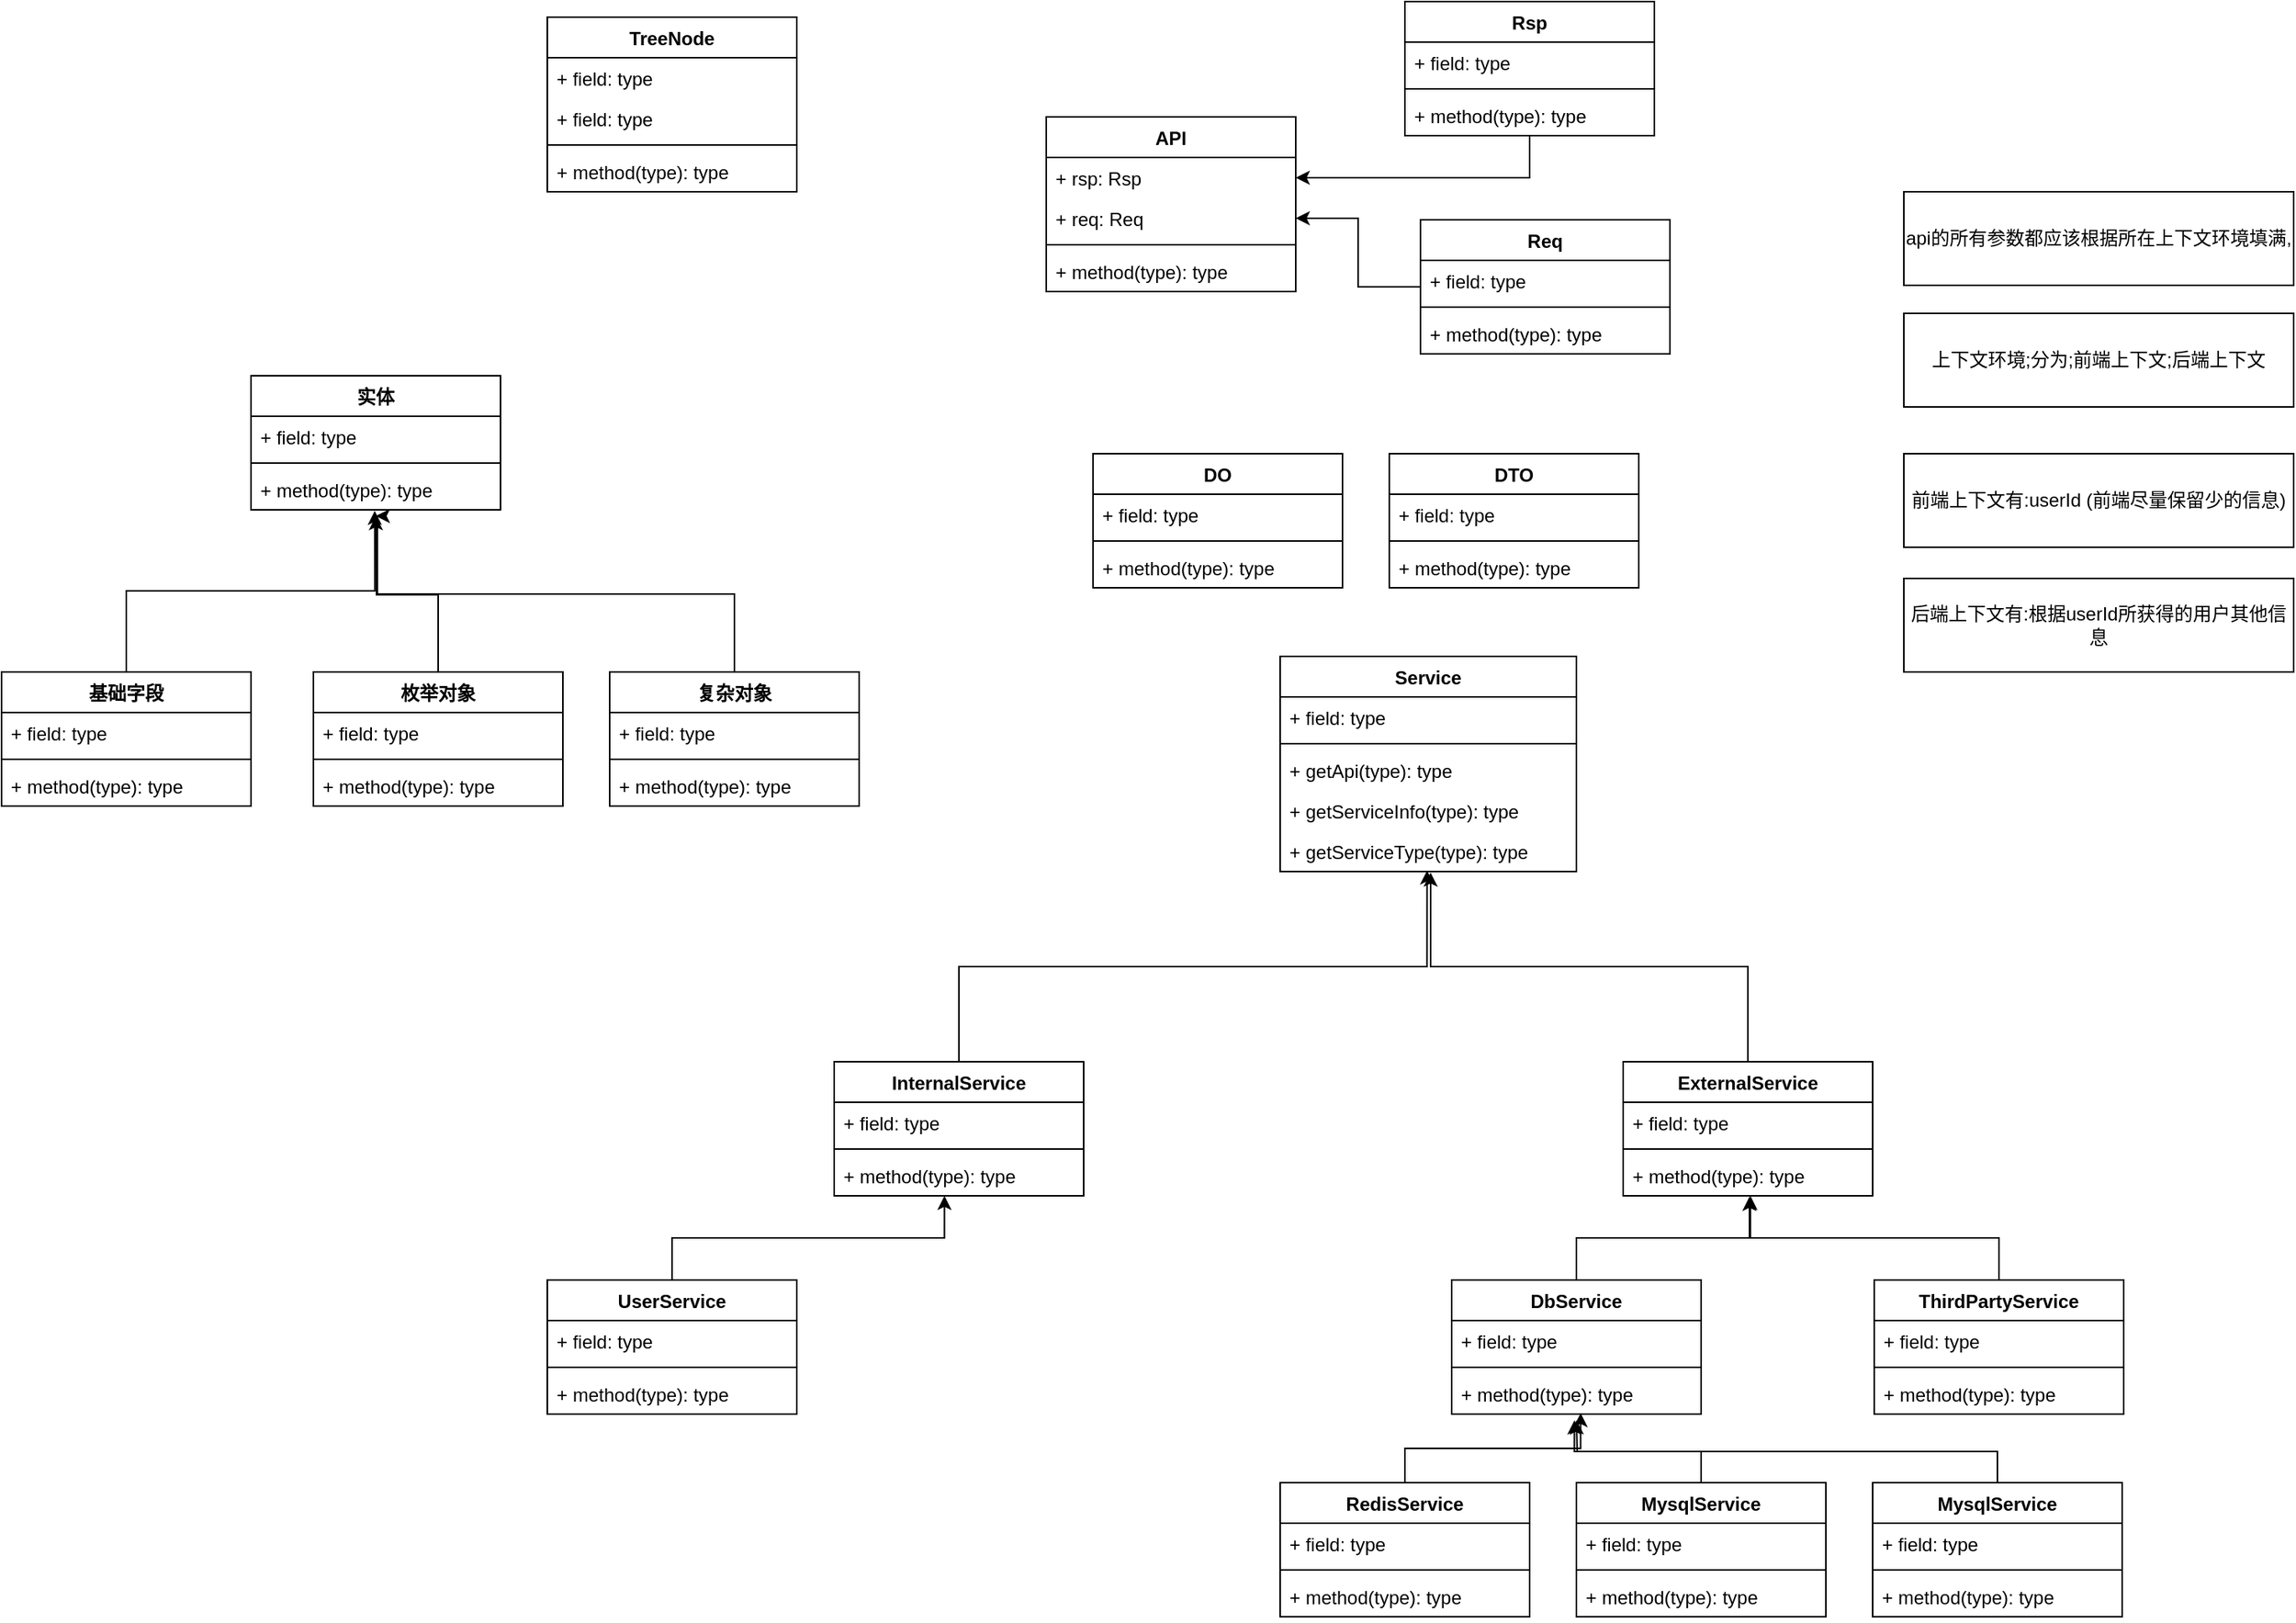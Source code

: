 <mxfile version="21.4.0" type="github">
  <diagram id="C5RBs43oDa-KdzZeNtuy" name="Page-1">
    <mxGraphModel dx="2048" dy="638" grid="1" gridSize="10" guides="1" tooltips="1" connect="1" arrows="1" fold="1" page="1" pageScale="1" pageWidth="827" pageHeight="1169" math="0" shadow="0">
      <root>
        <mxCell id="WIyWlLk6GJQsqaUBKTNV-0" />
        <mxCell id="WIyWlLk6GJQsqaUBKTNV-1" parent="WIyWlLk6GJQsqaUBKTNV-0" />
        <mxCell id="M54eNNnaTNe_O9hZ-aQh-4" value="实体" style="swimlane;fontStyle=1;align=center;verticalAlign=top;childLayout=stackLayout;horizontal=1;startSize=26;horizontalStack=0;resizeParent=1;resizeParentMax=0;resizeLast=0;collapsible=1;marginBottom=0;whiteSpace=wrap;html=1;" vertex="1" parent="WIyWlLk6GJQsqaUBKTNV-1">
          <mxGeometry x="40" y="270" width="160" height="86" as="geometry" />
        </mxCell>
        <mxCell id="M54eNNnaTNe_O9hZ-aQh-5" value="+ field: type" style="text;strokeColor=none;fillColor=none;align=left;verticalAlign=top;spacingLeft=4;spacingRight=4;overflow=hidden;rotatable=0;points=[[0,0.5],[1,0.5]];portConstraint=eastwest;whiteSpace=wrap;html=1;" vertex="1" parent="M54eNNnaTNe_O9hZ-aQh-4">
          <mxGeometry y="26" width="160" height="26" as="geometry" />
        </mxCell>
        <mxCell id="M54eNNnaTNe_O9hZ-aQh-6" value="" style="line;strokeWidth=1;fillColor=none;align=left;verticalAlign=middle;spacingTop=-1;spacingLeft=3;spacingRight=3;rotatable=0;labelPosition=right;points=[];portConstraint=eastwest;strokeColor=inherit;" vertex="1" parent="M54eNNnaTNe_O9hZ-aQh-4">
          <mxGeometry y="52" width="160" height="8" as="geometry" />
        </mxCell>
        <mxCell id="M54eNNnaTNe_O9hZ-aQh-7" value="+ method(type): type" style="text;strokeColor=none;fillColor=none;align=left;verticalAlign=top;spacingLeft=4;spacingRight=4;overflow=hidden;rotatable=0;points=[[0,0.5],[1,0.5]];portConstraint=eastwest;whiteSpace=wrap;html=1;" vertex="1" parent="M54eNNnaTNe_O9hZ-aQh-4">
          <mxGeometry y="60" width="160" height="26" as="geometry" />
        </mxCell>
        <mxCell id="M54eNNnaTNe_O9hZ-aQh-26" style="edgeStyle=orthogonalEdgeStyle;rounded=0;orthogonalLoop=1;jettySize=auto;html=1;entryX=0.496;entryY=1.026;entryDx=0;entryDy=0;entryPerimeter=0;" edge="1" parent="WIyWlLk6GJQsqaUBKTNV-1" source="M54eNNnaTNe_O9hZ-aQh-8" target="M54eNNnaTNe_O9hZ-aQh-7">
          <mxGeometry relative="1" as="geometry" />
        </mxCell>
        <mxCell id="M54eNNnaTNe_O9hZ-aQh-8" value="基础字段" style="swimlane;fontStyle=1;align=center;verticalAlign=top;childLayout=stackLayout;horizontal=1;startSize=26;horizontalStack=0;resizeParent=1;resizeParentMax=0;resizeLast=0;collapsible=1;marginBottom=0;whiteSpace=wrap;html=1;" vertex="1" parent="WIyWlLk6GJQsqaUBKTNV-1">
          <mxGeometry x="-120" y="460" width="160" height="86" as="geometry" />
        </mxCell>
        <mxCell id="M54eNNnaTNe_O9hZ-aQh-9" value="+ field: type" style="text;strokeColor=none;fillColor=none;align=left;verticalAlign=top;spacingLeft=4;spacingRight=4;overflow=hidden;rotatable=0;points=[[0,0.5],[1,0.5]];portConstraint=eastwest;whiteSpace=wrap;html=1;" vertex="1" parent="M54eNNnaTNe_O9hZ-aQh-8">
          <mxGeometry y="26" width="160" height="26" as="geometry" />
        </mxCell>
        <mxCell id="M54eNNnaTNe_O9hZ-aQh-10" value="" style="line;strokeWidth=1;fillColor=none;align=left;verticalAlign=middle;spacingTop=-1;spacingLeft=3;spacingRight=3;rotatable=0;labelPosition=right;points=[];portConstraint=eastwest;strokeColor=inherit;" vertex="1" parent="M54eNNnaTNe_O9hZ-aQh-8">
          <mxGeometry y="52" width="160" height="8" as="geometry" />
        </mxCell>
        <mxCell id="M54eNNnaTNe_O9hZ-aQh-11" value="+ method(type): type" style="text;strokeColor=none;fillColor=none;align=left;verticalAlign=top;spacingLeft=4;spacingRight=4;overflow=hidden;rotatable=0;points=[[0,0.5],[1,0.5]];portConstraint=eastwest;whiteSpace=wrap;html=1;" vertex="1" parent="M54eNNnaTNe_O9hZ-aQh-8">
          <mxGeometry y="60" width="160" height="26" as="geometry" />
        </mxCell>
        <mxCell id="M54eNNnaTNe_O9hZ-aQh-27" style="edgeStyle=orthogonalEdgeStyle;rounded=0;orthogonalLoop=1;jettySize=auto;html=1;" edge="1" parent="WIyWlLk6GJQsqaUBKTNV-1" source="M54eNNnaTNe_O9hZ-aQh-12">
          <mxGeometry relative="1" as="geometry">
            <mxPoint x="120" y="360" as="targetPoint" />
          </mxGeometry>
        </mxCell>
        <mxCell id="M54eNNnaTNe_O9hZ-aQh-12" value="枚举对象" style="swimlane;fontStyle=1;align=center;verticalAlign=top;childLayout=stackLayout;horizontal=1;startSize=26;horizontalStack=0;resizeParent=1;resizeParentMax=0;resizeLast=0;collapsible=1;marginBottom=0;whiteSpace=wrap;html=1;" vertex="1" parent="WIyWlLk6GJQsqaUBKTNV-1">
          <mxGeometry x="80" y="460" width="160" height="86" as="geometry" />
        </mxCell>
        <mxCell id="M54eNNnaTNe_O9hZ-aQh-13" value="+ field: type" style="text;strokeColor=none;fillColor=none;align=left;verticalAlign=top;spacingLeft=4;spacingRight=4;overflow=hidden;rotatable=0;points=[[0,0.5],[1,0.5]];portConstraint=eastwest;whiteSpace=wrap;html=1;" vertex="1" parent="M54eNNnaTNe_O9hZ-aQh-12">
          <mxGeometry y="26" width="160" height="26" as="geometry" />
        </mxCell>
        <mxCell id="M54eNNnaTNe_O9hZ-aQh-14" value="" style="line;strokeWidth=1;fillColor=none;align=left;verticalAlign=middle;spacingTop=-1;spacingLeft=3;spacingRight=3;rotatable=0;labelPosition=right;points=[];portConstraint=eastwest;strokeColor=inherit;" vertex="1" parent="M54eNNnaTNe_O9hZ-aQh-12">
          <mxGeometry y="52" width="160" height="8" as="geometry" />
        </mxCell>
        <mxCell id="M54eNNnaTNe_O9hZ-aQh-15" value="+ method(type): type" style="text;strokeColor=none;fillColor=none;align=left;verticalAlign=top;spacingLeft=4;spacingRight=4;overflow=hidden;rotatable=0;points=[[0,0.5],[1,0.5]];portConstraint=eastwest;whiteSpace=wrap;html=1;" vertex="1" parent="M54eNNnaTNe_O9hZ-aQh-12">
          <mxGeometry y="60" width="160" height="26" as="geometry" />
        </mxCell>
        <mxCell id="M54eNNnaTNe_O9hZ-aQh-28" style="edgeStyle=orthogonalEdgeStyle;rounded=0;orthogonalLoop=1;jettySize=auto;html=1;" edge="1" parent="WIyWlLk6GJQsqaUBKTNV-1" source="M54eNNnaTNe_O9hZ-aQh-16">
          <mxGeometry relative="1" as="geometry">
            <mxPoint x="120" y="360" as="targetPoint" />
            <Array as="points">
              <mxPoint x="350" y="410" />
              <mxPoint x="121" y="410" />
            </Array>
          </mxGeometry>
        </mxCell>
        <mxCell id="M54eNNnaTNe_O9hZ-aQh-16" value="复杂对象" style="swimlane;fontStyle=1;align=center;verticalAlign=top;childLayout=stackLayout;horizontal=1;startSize=26;horizontalStack=0;resizeParent=1;resizeParentMax=0;resizeLast=0;collapsible=1;marginBottom=0;whiteSpace=wrap;html=1;" vertex="1" parent="WIyWlLk6GJQsqaUBKTNV-1">
          <mxGeometry x="270" y="460" width="160" height="86" as="geometry" />
        </mxCell>
        <mxCell id="M54eNNnaTNe_O9hZ-aQh-17" value="+ field: type" style="text;strokeColor=none;fillColor=none;align=left;verticalAlign=top;spacingLeft=4;spacingRight=4;overflow=hidden;rotatable=0;points=[[0,0.5],[1,0.5]];portConstraint=eastwest;whiteSpace=wrap;html=1;" vertex="1" parent="M54eNNnaTNe_O9hZ-aQh-16">
          <mxGeometry y="26" width="160" height="26" as="geometry" />
        </mxCell>
        <mxCell id="M54eNNnaTNe_O9hZ-aQh-18" value="" style="line;strokeWidth=1;fillColor=none;align=left;verticalAlign=middle;spacingTop=-1;spacingLeft=3;spacingRight=3;rotatable=0;labelPosition=right;points=[];portConstraint=eastwest;strokeColor=inherit;" vertex="1" parent="M54eNNnaTNe_O9hZ-aQh-16">
          <mxGeometry y="52" width="160" height="8" as="geometry" />
        </mxCell>
        <mxCell id="M54eNNnaTNe_O9hZ-aQh-19" value="+ method(type): type" style="text;strokeColor=none;fillColor=none;align=left;verticalAlign=top;spacingLeft=4;spacingRight=4;overflow=hidden;rotatable=0;points=[[0,0.5],[1,0.5]];portConstraint=eastwest;whiteSpace=wrap;html=1;" vertex="1" parent="M54eNNnaTNe_O9hZ-aQh-16">
          <mxGeometry y="60" width="160" height="26" as="geometry" />
        </mxCell>
        <mxCell id="M54eNNnaTNe_O9hZ-aQh-109" style="edgeStyle=orthogonalEdgeStyle;rounded=0;orthogonalLoop=1;jettySize=auto;html=1;entryX=1;entryY=0.5;entryDx=0;entryDy=0;" edge="1" parent="WIyWlLk6GJQsqaUBKTNV-1" source="M54eNNnaTNe_O9hZ-aQh-30" target="M54eNNnaTNe_O9hZ-aQh-52">
          <mxGeometry relative="1" as="geometry" />
        </mxCell>
        <mxCell id="M54eNNnaTNe_O9hZ-aQh-30" value="Rsp" style="swimlane;fontStyle=1;align=center;verticalAlign=top;childLayout=stackLayout;horizontal=1;startSize=26;horizontalStack=0;resizeParent=1;resizeParentMax=0;resizeLast=0;collapsible=1;marginBottom=0;whiteSpace=wrap;html=1;" vertex="1" parent="WIyWlLk6GJQsqaUBKTNV-1">
          <mxGeometry x="780" y="30" width="160" height="86" as="geometry" />
        </mxCell>
        <mxCell id="M54eNNnaTNe_O9hZ-aQh-31" value="+ field: type" style="text;strokeColor=none;fillColor=none;align=left;verticalAlign=top;spacingLeft=4;spacingRight=4;overflow=hidden;rotatable=0;points=[[0,0.5],[1,0.5]];portConstraint=eastwest;whiteSpace=wrap;html=1;" vertex="1" parent="M54eNNnaTNe_O9hZ-aQh-30">
          <mxGeometry y="26" width="160" height="26" as="geometry" />
        </mxCell>
        <mxCell id="M54eNNnaTNe_O9hZ-aQh-32" value="" style="line;strokeWidth=1;fillColor=none;align=left;verticalAlign=middle;spacingTop=-1;spacingLeft=3;spacingRight=3;rotatable=0;labelPosition=right;points=[];portConstraint=eastwest;strokeColor=inherit;" vertex="1" parent="M54eNNnaTNe_O9hZ-aQh-30">
          <mxGeometry y="52" width="160" height="8" as="geometry" />
        </mxCell>
        <mxCell id="M54eNNnaTNe_O9hZ-aQh-33" value="+ method(type): type" style="text;strokeColor=none;fillColor=none;align=left;verticalAlign=top;spacingLeft=4;spacingRight=4;overflow=hidden;rotatable=0;points=[[0,0.5],[1,0.5]];portConstraint=eastwest;whiteSpace=wrap;html=1;" vertex="1" parent="M54eNNnaTNe_O9hZ-aQh-30">
          <mxGeometry y="60" width="160" height="26" as="geometry" />
        </mxCell>
        <mxCell id="M54eNNnaTNe_O9hZ-aQh-34" value="DO" style="swimlane;fontStyle=1;align=center;verticalAlign=top;childLayout=stackLayout;horizontal=1;startSize=26;horizontalStack=0;resizeParent=1;resizeParentMax=0;resizeLast=0;collapsible=1;marginBottom=0;whiteSpace=wrap;html=1;" vertex="1" parent="WIyWlLk6GJQsqaUBKTNV-1">
          <mxGeometry x="580" y="320" width="160" height="86" as="geometry" />
        </mxCell>
        <mxCell id="M54eNNnaTNe_O9hZ-aQh-35" value="+ field: type" style="text;strokeColor=none;fillColor=none;align=left;verticalAlign=top;spacingLeft=4;spacingRight=4;overflow=hidden;rotatable=0;points=[[0,0.5],[1,0.5]];portConstraint=eastwest;whiteSpace=wrap;html=1;" vertex="1" parent="M54eNNnaTNe_O9hZ-aQh-34">
          <mxGeometry y="26" width="160" height="26" as="geometry" />
        </mxCell>
        <mxCell id="M54eNNnaTNe_O9hZ-aQh-36" value="" style="line;strokeWidth=1;fillColor=none;align=left;verticalAlign=middle;spacingTop=-1;spacingLeft=3;spacingRight=3;rotatable=0;labelPosition=right;points=[];portConstraint=eastwest;strokeColor=inherit;" vertex="1" parent="M54eNNnaTNe_O9hZ-aQh-34">
          <mxGeometry y="52" width="160" height="8" as="geometry" />
        </mxCell>
        <mxCell id="M54eNNnaTNe_O9hZ-aQh-37" value="+ method(type): type" style="text;strokeColor=none;fillColor=none;align=left;verticalAlign=top;spacingLeft=4;spacingRight=4;overflow=hidden;rotatable=0;points=[[0,0.5],[1,0.5]];portConstraint=eastwest;whiteSpace=wrap;html=1;" vertex="1" parent="M54eNNnaTNe_O9hZ-aQh-34">
          <mxGeometry y="60" width="160" height="26" as="geometry" />
        </mxCell>
        <mxCell id="M54eNNnaTNe_O9hZ-aQh-38" value="DTO" style="swimlane;fontStyle=1;align=center;verticalAlign=top;childLayout=stackLayout;horizontal=1;startSize=26;horizontalStack=0;resizeParent=1;resizeParentMax=0;resizeLast=0;collapsible=1;marginBottom=0;whiteSpace=wrap;html=1;" vertex="1" parent="WIyWlLk6GJQsqaUBKTNV-1">
          <mxGeometry x="770" y="320" width="160" height="86" as="geometry" />
        </mxCell>
        <mxCell id="M54eNNnaTNe_O9hZ-aQh-39" value="+ field: type" style="text;strokeColor=none;fillColor=none;align=left;verticalAlign=top;spacingLeft=4;spacingRight=4;overflow=hidden;rotatable=0;points=[[0,0.5],[1,0.5]];portConstraint=eastwest;whiteSpace=wrap;html=1;" vertex="1" parent="M54eNNnaTNe_O9hZ-aQh-38">
          <mxGeometry y="26" width="160" height="26" as="geometry" />
        </mxCell>
        <mxCell id="M54eNNnaTNe_O9hZ-aQh-40" value="" style="line;strokeWidth=1;fillColor=none;align=left;verticalAlign=middle;spacingTop=-1;spacingLeft=3;spacingRight=3;rotatable=0;labelPosition=right;points=[];portConstraint=eastwest;strokeColor=inherit;" vertex="1" parent="M54eNNnaTNe_O9hZ-aQh-38">
          <mxGeometry y="52" width="160" height="8" as="geometry" />
        </mxCell>
        <mxCell id="M54eNNnaTNe_O9hZ-aQh-41" value="+ method(type): type" style="text;strokeColor=none;fillColor=none;align=left;verticalAlign=top;spacingLeft=4;spacingRight=4;overflow=hidden;rotatable=0;points=[[0,0.5],[1,0.5]];portConstraint=eastwest;whiteSpace=wrap;html=1;" vertex="1" parent="M54eNNnaTNe_O9hZ-aQh-38">
          <mxGeometry y="60" width="160" height="26" as="geometry" />
        </mxCell>
        <mxCell id="M54eNNnaTNe_O9hZ-aQh-48" value="API" style="swimlane;fontStyle=1;align=center;verticalAlign=top;childLayout=stackLayout;horizontal=1;startSize=26;horizontalStack=0;resizeParent=1;resizeParentMax=0;resizeLast=0;collapsible=1;marginBottom=0;whiteSpace=wrap;html=1;" vertex="1" parent="WIyWlLk6GJQsqaUBKTNV-1">
          <mxGeometry x="550" y="104" width="160" height="112" as="geometry" />
        </mxCell>
        <mxCell id="M54eNNnaTNe_O9hZ-aQh-52" value="+ rsp: Rsp" style="text;strokeColor=none;fillColor=none;align=left;verticalAlign=top;spacingLeft=4;spacingRight=4;overflow=hidden;rotatable=0;points=[[0,0.5],[1,0.5]];portConstraint=eastwest;whiteSpace=wrap;html=1;" vertex="1" parent="M54eNNnaTNe_O9hZ-aQh-48">
          <mxGeometry y="26" width="160" height="26" as="geometry" />
        </mxCell>
        <mxCell id="M54eNNnaTNe_O9hZ-aQh-49" value="+ req: Req" style="text;strokeColor=none;fillColor=none;align=left;verticalAlign=top;spacingLeft=4;spacingRight=4;overflow=hidden;rotatable=0;points=[[0,0.5],[1,0.5]];portConstraint=eastwest;whiteSpace=wrap;html=1;" vertex="1" parent="M54eNNnaTNe_O9hZ-aQh-48">
          <mxGeometry y="52" width="160" height="26" as="geometry" />
        </mxCell>
        <mxCell id="M54eNNnaTNe_O9hZ-aQh-50" value="" style="line;strokeWidth=1;fillColor=none;align=left;verticalAlign=middle;spacingTop=-1;spacingLeft=3;spacingRight=3;rotatable=0;labelPosition=right;points=[];portConstraint=eastwest;strokeColor=inherit;" vertex="1" parent="M54eNNnaTNe_O9hZ-aQh-48">
          <mxGeometry y="78" width="160" height="8" as="geometry" />
        </mxCell>
        <mxCell id="M54eNNnaTNe_O9hZ-aQh-51" value="+ method(type): type" style="text;strokeColor=none;fillColor=none;align=left;verticalAlign=top;spacingLeft=4;spacingRight=4;overflow=hidden;rotatable=0;points=[[0,0.5],[1,0.5]];portConstraint=eastwest;whiteSpace=wrap;html=1;" vertex="1" parent="M54eNNnaTNe_O9hZ-aQh-48">
          <mxGeometry y="86" width="160" height="26" as="geometry" />
        </mxCell>
        <mxCell id="M54eNNnaTNe_O9hZ-aQh-53" value="TreeNode" style="swimlane;fontStyle=1;align=center;verticalAlign=top;childLayout=stackLayout;horizontal=1;startSize=26;horizontalStack=0;resizeParent=1;resizeParentMax=0;resizeLast=0;collapsible=1;marginBottom=0;whiteSpace=wrap;html=1;" vertex="1" parent="WIyWlLk6GJQsqaUBKTNV-1">
          <mxGeometry x="230" y="40" width="160" height="112" as="geometry" />
        </mxCell>
        <mxCell id="M54eNNnaTNe_O9hZ-aQh-54" value="+ field: type" style="text;strokeColor=none;fillColor=none;align=left;verticalAlign=top;spacingLeft=4;spacingRight=4;overflow=hidden;rotatable=0;points=[[0,0.5],[1,0.5]];portConstraint=eastwest;whiteSpace=wrap;html=1;" vertex="1" parent="M54eNNnaTNe_O9hZ-aQh-53">
          <mxGeometry y="26" width="160" height="26" as="geometry" />
        </mxCell>
        <mxCell id="M54eNNnaTNe_O9hZ-aQh-55" value="+ field: type" style="text;strokeColor=none;fillColor=none;align=left;verticalAlign=top;spacingLeft=4;spacingRight=4;overflow=hidden;rotatable=0;points=[[0,0.5],[1,0.5]];portConstraint=eastwest;whiteSpace=wrap;html=1;" vertex="1" parent="M54eNNnaTNe_O9hZ-aQh-53">
          <mxGeometry y="52" width="160" height="26" as="geometry" />
        </mxCell>
        <mxCell id="M54eNNnaTNe_O9hZ-aQh-56" value="" style="line;strokeWidth=1;fillColor=none;align=left;verticalAlign=middle;spacingTop=-1;spacingLeft=3;spacingRight=3;rotatable=0;labelPosition=right;points=[];portConstraint=eastwest;strokeColor=inherit;" vertex="1" parent="M54eNNnaTNe_O9hZ-aQh-53">
          <mxGeometry y="78" width="160" height="8" as="geometry" />
        </mxCell>
        <mxCell id="M54eNNnaTNe_O9hZ-aQh-57" value="+ method(type): type" style="text;strokeColor=none;fillColor=none;align=left;verticalAlign=top;spacingLeft=4;spacingRight=4;overflow=hidden;rotatable=0;points=[[0,0.5],[1,0.5]];portConstraint=eastwest;whiteSpace=wrap;html=1;" vertex="1" parent="M54eNNnaTNe_O9hZ-aQh-53">
          <mxGeometry y="86" width="160" height="26" as="geometry" />
        </mxCell>
        <mxCell id="M54eNNnaTNe_O9hZ-aQh-110" style="edgeStyle=orthogonalEdgeStyle;rounded=0;orthogonalLoop=1;jettySize=auto;html=1;entryX=1;entryY=0.5;entryDx=0;entryDy=0;" edge="1" parent="WIyWlLk6GJQsqaUBKTNV-1" source="M54eNNnaTNe_O9hZ-aQh-58" target="M54eNNnaTNe_O9hZ-aQh-49">
          <mxGeometry relative="1" as="geometry" />
        </mxCell>
        <mxCell id="M54eNNnaTNe_O9hZ-aQh-58" value="Req" style="swimlane;fontStyle=1;align=center;verticalAlign=top;childLayout=stackLayout;horizontal=1;startSize=26;horizontalStack=0;resizeParent=1;resizeParentMax=0;resizeLast=0;collapsible=1;marginBottom=0;whiteSpace=wrap;html=1;" vertex="1" parent="WIyWlLk6GJQsqaUBKTNV-1">
          <mxGeometry x="790" y="170" width="160" height="86" as="geometry" />
        </mxCell>
        <mxCell id="M54eNNnaTNe_O9hZ-aQh-59" value="+ field: type" style="text;strokeColor=none;fillColor=none;align=left;verticalAlign=top;spacingLeft=4;spacingRight=4;overflow=hidden;rotatable=0;points=[[0,0.5],[1,0.5]];portConstraint=eastwest;whiteSpace=wrap;html=1;" vertex="1" parent="M54eNNnaTNe_O9hZ-aQh-58">
          <mxGeometry y="26" width="160" height="26" as="geometry" />
        </mxCell>
        <mxCell id="M54eNNnaTNe_O9hZ-aQh-60" value="" style="line;strokeWidth=1;fillColor=none;align=left;verticalAlign=middle;spacingTop=-1;spacingLeft=3;spacingRight=3;rotatable=0;labelPosition=right;points=[];portConstraint=eastwest;strokeColor=inherit;" vertex="1" parent="M54eNNnaTNe_O9hZ-aQh-58">
          <mxGeometry y="52" width="160" height="8" as="geometry" />
        </mxCell>
        <mxCell id="M54eNNnaTNe_O9hZ-aQh-61" value="+ method(type): type" style="text;strokeColor=none;fillColor=none;align=left;verticalAlign=top;spacingLeft=4;spacingRight=4;overflow=hidden;rotatable=0;points=[[0,0.5],[1,0.5]];portConstraint=eastwest;whiteSpace=wrap;html=1;" vertex="1" parent="M54eNNnaTNe_O9hZ-aQh-58">
          <mxGeometry y="60" width="160" height="26" as="geometry" />
        </mxCell>
        <mxCell id="M54eNNnaTNe_O9hZ-aQh-62" value="Service" style="swimlane;fontStyle=1;align=center;verticalAlign=top;childLayout=stackLayout;horizontal=1;startSize=26;horizontalStack=0;resizeParent=1;resizeParentMax=0;resizeLast=0;collapsible=1;marginBottom=0;whiteSpace=wrap;html=1;" vertex="1" parent="WIyWlLk6GJQsqaUBKTNV-1">
          <mxGeometry x="700" y="450" width="190" height="138" as="geometry" />
        </mxCell>
        <mxCell id="M54eNNnaTNe_O9hZ-aQh-63" value="+ field: type" style="text;strokeColor=none;fillColor=none;align=left;verticalAlign=top;spacingLeft=4;spacingRight=4;overflow=hidden;rotatable=0;points=[[0,0.5],[1,0.5]];portConstraint=eastwest;whiteSpace=wrap;html=1;" vertex="1" parent="M54eNNnaTNe_O9hZ-aQh-62">
          <mxGeometry y="26" width="190" height="26" as="geometry" />
        </mxCell>
        <mxCell id="M54eNNnaTNe_O9hZ-aQh-64" value="" style="line;strokeWidth=1;fillColor=none;align=left;verticalAlign=middle;spacingTop=-1;spacingLeft=3;spacingRight=3;rotatable=0;labelPosition=right;points=[];portConstraint=eastwest;strokeColor=inherit;" vertex="1" parent="M54eNNnaTNe_O9hZ-aQh-62">
          <mxGeometry y="52" width="190" height="8" as="geometry" />
        </mxCell>
        <mxCell id="M54eNNnaTNe_O9hZ-aQh-76" value="+ getApi(type): type" style="text;strokeColor=none;fillColor=none;align=left;verticalAlign=top;spacingLeft=4;spacingRight=4;overflow=hidden;rotatable=0;points=[[0,0.5],[1,0.5]];portConstraint=eastwest;whiteSpace=wrap;html=1;" vertex="1" parent="M54eNNnaTNe_O9hZ-aQh-62">
          <mxGeometry y="60" width="190" height="26" as="geometry" />
        </mxCell>
        <mxCell id="M54eNNnaTNe_O9hZ-aQh-99" value="+ getServiceInfo(type): type" style="text;strokeColor=none;fillColor=none;align=left;verticalAlign=top;spacingLeft=4;spacingRight=4;overflow=hidden;rotatable=0;points=[[0,0.5],[1,0.5]];portConstraint=eastwest;whiteSpace=wrap;html=1;" vertex="1" parent="M54eNNnaTNe_O9hZ-aQh-62">
          <mxGeometry y="86" width="190" height="26" as="geometry" />
        </mxCell>
        <mxCell id="M54eNNnaTNe_O9hZ-aQh-65" value="+ getServiceType(type): type" style="text;strokeColor=none;fillColor=none;align=left;verticalAlign=top;spacingLeft=4;spacingRight=4;overflow=hidden;rotatable=0;points=[[0,0.5],[1,0.5]];portConstraint=eastwest;whiteSpace=wrap;html=1;" vertex="1" parent="M54eNNnaTNe_O9hZ-aQh-62">
          <mxGeometry y="112" width="190" height="26" as="geometry" />
        </mxCell>
        <mxCell id="M54eNNnaTNe_O9hZ-aQh-75" style="edgeStyle=orthogonalEdgeStyle;rounded=0;orthogonalLoop=1;jettySize=auto;html=1;entryX=0.508;entryY=1.026;entryDx=0;entryDy=0;entryPerimeter=0;" edge="1" parent="WIyWlLk6GJQsqaUBKTNV-1" source="M54eNNnaTNe_O9hZ-aQh-66" target="M54eNNnaTNe_O9hZ-aQh-65">
          <mxGeometry relative="1" as="geometry" />
        </mxCell>
        <mxCell id="M54eNNnaTNe_O9hZ-aQh-66" value="ExternalService" style="swimlane;fontStyle=1;align=center;verticalAlign=top;childLayout=stackLayout;horizontal=1;startSize=26;horizontalStack=0;resizeParent=1;resizeParentMax=0;resizeLast=0;collapsible=1;marginBottom=0;whiteSpace=wrap;html=1;" vertex="1" parent="WIyWlLk6GJQsqaUBKTNV-1">
          <mxGeometry x="920" y="710" width="160" height="86" as="geometry" />
        </mxCell>
        <mxCell id="M54eNNnaTNe_O9hZ-aQh-67" value="+ field: type" style="text;strokeColor=none;fillColor=none;align=left;verticalAlign=top;spacingLeft=4;spacingRight=4;overflow=hidden;rotatable=0;points=[[0,0.5],[1,0.5]];portConstraint=eastwest;whiteSpace=wrap;html=1;" vertex="1" parent="M54eNNnaTNe_O9hZ-aQh-66">
          <mxGeometry y="26" width="160" height="26" as="geometry" />
        </mxCell>
        <mxCell id="M54eNNnaTNe_O9hZ-aQh-68" value="" style="line;strokeWidth=1;fillColor=none;align=left;verticalAlign=middle;spacingTop=-1;spacingLeft=3;spacingRight=3;rotatable=0;labelPosition=right;points=[];portConstraint=eastwest;strokeColor=inherit;" vertex="1" parent="M54eNNnaTNe_O9hZ-aQh-66">
          <mxGeometry y="52" width="160" height="8" as="geometry" />
        </mxCell>
        <mxCell id="M54eNNnaTNe_O9hZ-aQh-69" value="+ method(type): type" style="text;strokeColor=none;fillColor=none;align=left;verticalAlign=top;spacingLeft=4;spacingRight=4;overflow=hidden;rotatable=0;points=[[0,0.5],[1,0.5]];portConstraint=eastwest;whiteSpace=wrap;html=1;" vertex="1" parent="M54eNNnaTNe_O9hZ-aQh-66">
          <mxGeometry y="60" width="160" height="26" as="geometry" />
        </mxCell>
        <mxCell id="M54eNNnaTNe_O9hZ-aQh-74" style="edgeStyle=orthogonalEdgeStyle;rounded=0;orthogonalLoop=1;jettySize=auto;html=1;entryX=0.496;entryY=0.974;entryDx=0;entryDy=0;entryPerimeter=0;" edge="1" parent="WIyWlLk6GJQsqaUBKTNV-1" source="M54eNNnaTNe_O9hZ-aQh-70" target="M54eNNnaTNe_O9hZ-aQh-65">
          <mxGeometry relative="1" as="geometry" />
        </mxCell>
        <mxCell id="M54eNNnaTNe_O9hZ-aQh-70" value="InternalService" style="swimlane;fontStyle=1;align=center;verticalAlign=top;childLayout=stackLayout;horizontal=1;startSize=26;horizontalStack=0;resizeParent=1;resizeParentMax=0;resizeLast=0;collapsible=1;marginBottom=0;whiteSpace=wrap;html=1;" vertex="1" parent="WIyWlLk6GJQsqaUBKTNV-1">
          <mxGeometry x="414" y="710" width="160" height="86" as="geometry" />
        </mxCell>
        <mxCell id="M54eNNnaTNe_O9hZ-aQh-71" value="+ field: type" style="text;strokeColor=none;fillColor=none;align=left;verticalAlign=top;spacingLeft=4;spacingRight=4;overflow=hidden;rotatable=0;points=[[0,0.5],[1,0.5]];portConstraint=eastwest;whiteSpace=wrap;html=1;" vertex="1" parent="M54eNNnaTNe_O9hZ-aQh-70">
          <mxGeometry y="26" width="160" height="26" as="geometry" />
        </mxCell>
        <mxCell id="M54eNNnaTNe_O9hZ-aQh-72" value="" style="line;strokeWidth=1;fillColor=none;align=left;verticalAlign=middle;spacingTop=-1;spacingLeft=3;spacingRight=3;rotatable=0;labelPosition=right;points=[];portConstraint=eastwest;strokeColor=inherit;" vertex="1" parent="M54eNNnaTNe_O9hZ-aQh-70">
          <mxGeometry y="52" width="160" height="8" as="geometry" />
        </mxCell>
        <mxCell id="M54eNNnaTNe_O9hZ-aQh-73" value="+ method(type): type" style="text;strokeColor=none;fillColor=none;align=left;verticalAlign=top;spacingLeft=4;spacingRight=4;overflow=hidden;rotatable=0;points=[[0,0.5],[1,0.5]];portConstraint=eastwest;whiteSpace=wrap;html=1;" vertex="1" parent="M54eNNnaTNe_O9hZ-aQh-70">
          <mxGeometry y="60" width="160" height="26" as="geometry" />
        </mxCell>
        <mxCell id="M54eNNnaTNe_O9hZ-aQh-85" style="edgeStyle=orthogonalEdgeStyle;rounded=0;orthogonalLoop=1;jettySize=auto;html=1;entryX=0.51;entryY=1;entryDx=0;entryDy=0;entryPerimeter=0;" edge="1" parent="WIyWlLk6GJQsqaUBKTNV-1" source="M54eNNnaTNe_O9hZ-aQh-77" target="M54eNNnaTNe_O9hZ-aQh-69">
          <mxGeometry relative="1" as="geometry" />
        </mxCell>
        <mxCell id="M54eNNnaTNe_O9hZ-aQh-77" value="DbService" style="swimlane;fontStyle=1;align=center;verticalAlign=top;childLayout=stackLayout;horizontal=1;startSize=26;horizontalStack=0;resizeParent=1;resizeParentMax=0;resizeLast=0;collapsible=1;marginBottom=0;whiteSpace=wrap;html=1;" vertex="1" parent="WIyWlLk6GJQsqaUBKTNV-1">
          <mxGeometry x="810" y="850" width="160" height="86" as="geometry" />
        </mxCell>
        <mxCell id="M54eNNnaTNe_O9hZ-aQh-78" value="+ field: type" style="text;strokeColor=none;fillColor=none;align=left;verticalAlign=top;spacingLeft=4;spacingRight=4;overflow=hidden;rotatable=0;points=[[0,0.5],[1,0.5]];portConstraint=eastwest;whiteSpace=wrap;html=1;" vertex="1" parent="M54eNNnaTNe_O9hZ-aQh-77">
          <mxGeometry y="26" width="160" height="26" as="geometry" />
        </mxCell>
        <mxCell id="M54eNNnaTNe_O9hZ-aQh-79" value="" style="line;strokeWidth=1;fillColor=none;align=left;verticalAlign=middle;spacingTop=-1;spacingLeft=3;spacingRight=3;rotatable=0;labelPosition=right;points=[];portConstraint=eastwest;strokeColor=inherit;" vertex="1" parent="M54eNNnaTNe_O9hZ-aQh-77">
          <mxGeometry y="52" width="160" height="8" as="geometry" />
        </mxCell>
        <mxCell id="M54eNNnaTNe_O9hZ-aQh-80" value="+ method(type): type" style="text;strokeColor=none;fillColor=none;align=left;verticalAlign=top;spacingLeft=4;spacingRight=4;overflow=hidden;rotatable=0;points=[[0,0.5],[1,0.5]];portConstraint=eastwest;whiteSpace=wrap;html=1;" vertex="1" parent="M54eNNnaTNe_O9hZ-aQh-77">
          <mxGeometry y="60" width="160" height="26" as="geometry" />
        </mxCell>
        <mxCell id="M54eNNnaTNe_O9hZ-aQh-86" style="edgeStyle=orthogonalEdgeStyle;rounded=0;orthogonalLoop=1;jettySize=auto;html=1;entryX=0.506;entryY=1.026;entryDx=0;entryDy=0;entryPerimeter=0;" edge="1" parent="WIyWlLk6GJQsqaUBKTNV-1" source="M54eNNnaTNe_O9hZ-aQh-81" target="M54eNNnaTNe_O9hZ-aQh-69">
          <mxGeometry relative="1" as="geometry" />
        </mxCell>
        <mxCell id="M54eNNnaTNe_O9hZ-aQh-81" value="ThirdPartyService" style="swimlane;fontStyle=1;align=center;verticalAlign=top;childLayout=stackLayout;horizontal=1;startSize=26;horizontalStack=0;resizeParent=1;resizeParentMax=0;resizeLast=0;collapsible=1;marginBottom=0;whiteSpace=wrap;html=1;" vertex="1" parent="WIyWlLk6GJQsqaUBKTNV-1">
          <mxGeometry x="1081" y="850" width="160" height="86" as="geometry" />
        </mxCell>
        <mxCell id="M54eNNnaTNe_O9hZ-aQh-82" value="+ field: type" style="text;strokeColor=none;fillColor=none;align=left;verticalAlign=top;spacingLeft=4;spacingRight=4;overflow=hidden;rotatable=0;points=[[0,0.5],[1,0.5]];portConstraint=eastwest;whiteSpace=wrap;html=1;" vertex="1" parent="M54eNNnaTNe_O9hZ-aQh-81">
          <mxGeometry y="26" width="160" height="26" as="geometry" />
        </mxCell>
        <mxCell id="M54eNNnaTNe_O9hZ-aQh-83" value="" style="line;strokeWidth=1;fillColor=none;align=left;verticalAlign=middle;spacingTop=-1;spacingLeft=3;spacingRight=3;rotatable=0;labelPosition=right;points=[];portConstraint=eastwest;strokeColor=inherit;" vertex="1" parent="M54eNNnaTNe_O9hZ-aQh-81">
          <mxGeometry y="52" width="160" height="8" as="geometry" />
        </mxCell>
        <mxCell id="M54eNNnaTNe_O9hZ-aQh-84" value="+ method(type): type" style="text;strokeColor=none;fillColor=none;align=left;verticalAlign=top;spacingLeft=4;spacingRight=4;overflow=hidden;rotatable=0;points=[[0,0.5],[1,0.5]];portConstraint=eastwest;whiteSpace=wrap;html=1;" vertex="1" parent="M54eNNnaTNe_O9hZ-aQh-81">
          <mxGeometry y="60" width="160" height="26" as="geometry" />
        </mxCell>
        <mxCell id="M54eNNnaTNe_O9hZ-aQh-100" style="edgeStyle=orthogonalEdgeStyle;rounded=0;orthogonalLoop=1;jettySize=auto;html=1;entryX=0.517;entryY=0.974;entryDx=0;entryDy=0;entryPerimeter=0;" edge="1" parent="WIyWlLk6GJQsqaUBKTNV-1" source="M54eNNnaTNe_O9hZ-aQh-87" target="M54eNNnaTNe_O9hZ-aQh-80">
          <mxGeometry relative="1" as="geometry" />
        </mxCell>
        <mxCell id="M54eNNnaTNe_O9hZ-aQh-87" value="RedisService" style="swimlane;fontStyle=1;align=center;verticalAlign=top;childLayout=stackLayout;horizontal=1;startSize=26;horizontalStack=0;resizeParent=1;resizeParentMax=0;resizeLast=0;collapsible=1;marginBottom=0;whiteSpace=wrap;html=1;" vertex="1" parent="WIyWlLk6GJQsqaUBKTNV-1">
          <mxGeometry x="700" y="980" width="160" height="86" as="geometry" />
        </mxCell>
        <mxCell id="M54eNNnaTNe_O9hZ-aQh-88" value="+ field: type" style="text;strokeColor=none;fillColor=none;align=left;verticalAlign=top;spacingLeft=4;spacingRight=4;overflow=hidden;rotatable=0;points=[[0,0.5],[1,0.5]];portConstraint=eastwest;whiteSpace=wrap;html=1;" vertex="1" parent="M54eNNnaTNe_O9hZ-aQh-87">
          <mxGeometry y="26" width="160" height="26" as="geometry" />
        </mxCell>
        <mxCell id="M54eNNnaTNe_O9hZ-aQh-89" value="" style="line;strokeWidth=1;fillColor=none;align=left;verticalAlign=middle;spacingTop=-1;spacingLeft=3;spacingRight=3;rotatable=0;labelPosition=right;points=[];portConstraint=eastwest;strokeColor=inherit;" vertex="1" parent="M54eNNnaTNe_O9hZ-aQh-87">
          <mxGeometry y="52" width="160" height="8" as="geometry" />
        </mxCell>
        <mxCell id="M54eNNnaTNe_O9hZ-aQh-90" value="+ method(type): type" style="text;strokeColor=none;fillColor=none;align=left;verticalAlign=top;spacingLeft=4;spacingRight=4;overflow=hidden;rotatable=0;points=[[0,0.5],[1,0.5]];portConstraint=eastwest;whiteSpace=wrap;html=1;" vertex="1" parent="M54eNNnaTNe_O9hZ-aQh-87">
          <mxGeometry y="60" width="160" height="26" as="geometry" />
        </mxCell>
        <mxCell id="M54eNNnaTNe_O9hZ-aQh-101" style="edgeStyle=orthogonalEdgeStyle;rounded=0;orthogonalLoop=1;jettySize=auto;html=1;" edge="1" parent="WIyWlLk6GJQsqaUBKTNV-1" source="M54eNNnaTNe_O9hZ-aQh-91">
          <mxGeometry relative="1" as="geometry">
            <mxPoint x="890" y="940" as="targetPoint" />
          </mxGeometry>
        </mxCell>
        <mxCell id="M54eNNnaTNe_O9hZ-aQh-91" value="MysqlService" style="swimlane;fontStyle=1;align=center;verticalAlign=top;childLayout=stackLayout;horizontal=1;startSize=26;horizontalStack=0;resizeParent=1;resizeParentMax=0;resizeLast=0;collapsible=1;marginBottom=0;whiteSpace=wrap;html=1;" vertex="1" parent="WIyWlLk6GJQsqaUBKTNV-1">
          <mxGeometry x="890" y="980" width="160" height="86" as="geometry" />
        </mxCell>
        <mxCell id="M54eNNnaTNe_O9hZ-aQh-92" value="+ field: type" style="text;strokeColor=none;fillColor=none;align=left;verticalAlign=top;spacingLeft=4;spacingRight=4;overflow=hidden;rotatable=0;points=[[0,0.5],[1,0.5]];portConstraint=eastwest;whiteSpace=wrap;html=1;" vertex="1" parent="M54eNNnaTNe_O9hZ-aQh-91">
          <mxGeometry y="26" width="160" height="26" as="geometry" />
        </mxCell>
        <mxCell id="M54eNNnaTNe_O9hZ-aQh-93" value="" style="line;strokeWidth=1;fillColor=none;align=left;verticalAlign=middle;spacingTop=-1;spacingLeft=3;spacingRight=3;rotatable=0;labelPosition=right;points=[];portConstraint=eastwest;strokeColor=inherit;" vertex="1" parent="M54eNNnaTNe_O9hZ-aQh-91">
          <mxGeometry y="52" width="160" height="8" as="geometry" />
        </mxCell>
        <mxCell id="M54eNNnaTNe_O9hZ-aQh-94" value="+ method(type): type" style="text;strokeColor=none;fillColor=none;align=left;verticalAlign=top;spacingLeft=4;spacingRight=4;overflow=hidden;rotatable=0;points=[[0,0.5],[1,0.5]];portConstraint=eastwest;whiteSpace=wrap;html=1;" vertex="1" parent="M54eNNnaTNe_O9hZ-aQh-91">
          <mxGeometry y="60" width="160" height="26" as="geometry" />
        </mxCell>
        <mxCell id="M54eNNnaTNe_O9hZ-aQh-103" style="edgeStyle=orthogonalEdgeStyle;rounded=0;orthogonalLoop=1;jettySize=auto;html=1;entryX=0.492;entryY=1.154;entryDx=0;entryDy=0;entryPerimeter=0;" edge="1" parent="WIyWlLk6GJQsqaUBKTNV-1" source="M54eNNnaTNe_O9hZ-aQh-95" target="M54eNNnaTNe_O9hZ-aQh-80">
          <mxGeometry relative="1" as="geometry">
            <Array as="points">
              <mxPoint x="1160" y="960" />
              <mxPoint x="889" y="960" />
            </Array>
          </mxGeometry>
        </mxCell>
        <mxCell id="M54eNNnaTNe_O9hZ-aQh-95" value="MysqlService" style="swimlane;fontStyle=1;align=center;verticalAlign=top;childLayout=stackLayout;horizontal=1;startSize=26;horizontalStack=0;resizeParent=1;resizeParentMax=0;resizeLast=0;collapsible=1;marginBottom=0;whiteSpace=wrap;html=1;" vertex="1" parent="WIyWlLk6GJQsqaUBKTNV-1">
          <mxGeometry x="1080" y="980" width="160" height="86" as="geometry" />
        </mxCell>
        <mxCell id="M54eNNnaTNe_O9hZ-aQh-96" value="+ field: type" style="text;strokeColor=none;fillColor=none;align=left;verticalAlign=top;spacingLeft=4;spacingRight=4;overflow=hidden;rotatable=0;points=[[0,0.5],[1,0.5]];portConstraint=eastwest;whiteSpace=wrap;html=1;" vertex="1" parent="M54eNNnaTNe_O9hZ-aQh-95">
          <mxGeometry y="26" width="160" height="26" as="geometry" />
        </mxCell>
        <mxCell id="M54eNNnaTNe_O9hZ-aQh-97" value="" style="line;strokeWidth=1;fillColor=none;align=left;verticalAlign=middle;spacingTop=-1;spacingLeft=3;spacingRight=3;rotatable=0;labelPosition=right;points=[];portConstraint=eastwest;strokeColor=inherit;" vertex="1" parent="M54eNNnaTNe_O9hZ-aQh-95">
          <mxGeometry y="52" width="160" height="8" as="geometry" />
        </mxCell>
        <mxCell id="M54eNNnaTNe_O9hZ-aQh-98" value="+ method(type): type" style="text;strokeColor=none;fillColor=none;align=left;verticalAlign=top;spacingLeft=4;spacingRight=4;overflow=hidden;rotatable=0;points=[[0,0.5],[1,0.5]];portConstraint=eastwest;whiteSpace=wrap;html=1;" vertex="1" parent="M54eNNnaTNe_O9hZ-aQh-95">
          <mxGeometry y="60" width="160" height="26" as="geometry" />
        </mxCell>
        <mxCell id="M54eNNnaTNe_O9hZ-aQh-108" style="edgeStyle=orthogonalEdgeStyle;rounded=0;orthogonalLoop=1;jettySize=auto;html=1;entryX=0.442;entryY=1;entryDx=0;entryDy=0;entryPerimeter=0;" edge="1" parent="WIyWlLk6GJQsqaUBKTNV-1" source="M54eNNnaTNe_O9hZ-aQh-104" target="M54eNNnaTNe_O9hZ-aQh-73">
          <mxGeometry relative="1" as="geometry" />
        </mxCell>
        <mxCell id="M54eNNnaTNe_O9hZ-aQh-104" value="UserService" style="swimlane;fontStyle=1;align=center;verticalAlign=top;childLayout=stackLayout;horizontal=1;startSize=26;horizontalStack=0;resizeParent=1;resizeParentMax=0;resizeLast=0;collapsible=1;marginBottom=0;whiteSpace=wrap;html=1;" vertex="1" parent="WIyWlLk6GJQsqaUBKTNV-1">
          <mxGeometry x="230" y="850" width="160" height="86" as="geometry" />
        </mxCell>
        <mxCell id="M54eNNnaTNe_O9hZ-aQh-105" value="+ field: type" style="text;strokeColor=none;fillColor=none;align=left;verticalAlign=top;spacingLeft=4;spacingRight=4;overflow=hidden;rotatable=0;points=[[0,0.5],[1,0.5]];portConstraint=eastwest;whiteSpace=wrap;html=1;" vertex="1" parent="M54eNNnaTNe_O9hZ-aQh-104">
          <mxGeometry y="26" width="160" height="26" as="geometry" />
        </mxCell>
        <mxCell id="M54eNNnaTNe_O9hZ-aQh-106" value="" style="line;strokeWidth=1;fillColor=none;align=left;verticalAlign=middle;spacingTop=-1;spacingLeft=3;spacingRight=3;rotatable=0;labelPosition=right;points=[];portConstraint=eastwest;strokeColor=inherit;" vertex="1" parent="M54eNNnaTNe_O9hZ-aQh-104">
          <mxGeometry y="52" width="160" height="8" as="geometry" />
        </mxCell>
        <mxCell id="M54eNNnaTNe_O9hZ-aQh-107" value="+ method(type): type" style="text;strokeColor=none;fillColor=none;align=left;verticalAlign=top;spacingLeft=4;spacingRight=4;overflow=hidden;rotatable=0;points=[[0,0.5],[1,0.5]];portConstraint=eastwest;whiteSpace=wrap;html=1;" vertex="1" parent="M54eNNnaTNe_O9hZ-aQh-104">
          <mxGeometry y="60" width="160" height="26" as="geometry" />
        </mxCell>
        <mxCell id="M54eNNnaTNe_O9hZ-aQh-111" value="api的所有参数都应该根据所在上下文环境填满," style="rounded=0;whiteSpace=wrap;html=1;" vertex="1" parent="WIyWlLk6GJQsqaUBKTNV-1">
          <mxGeometry x="1100" y="152" width="250" height="60" as="geometry" />
        </mxCell>
        <mxCell id="M54eNNnaTNe_O9hZ-aQh-112" value="上下文环境;分为;前端上下文;后端上下文" style="rounded=0;whiteSpace=wrap;html=1;" vertex="1" parent="WIyWlLk6GJQsqaUBKTNV-1">
          <mxGeometry x="1100" y="230" width="250" height="60" as="geometry" />
        </mxCell>
        <mxCell id="M54eNNnaTNe_O9hZ-aQh-113" value="前端上下文有:userId (前端尽量保留少的信息)" style="rounded=0;whiteSpace=wrap;html=1;" vertex="1" parent="WIyWlLk6GJQsqaUBKTNV-1">
          <mxGeometry x="1100" y="320" width="250" height="60" as="geometry" />
        </mxCell>
        <mxCell id="M54eNNnaTNe_O9hZ-aQh-114" value="后端上下文有:根据userId所获得的用户其他信息" style="rounded=0;whiteSpace=wrap;html=1;" vertex="1" parent="WIyWlLk6GJQsqaUBKTNV-1">
          <mxGeometry x="1100" y="400" width="250" height="60" as="geometry" />
        </mxCell>
      </root>
    </mxGraphModel>
  </diagram>
</mxfile>
